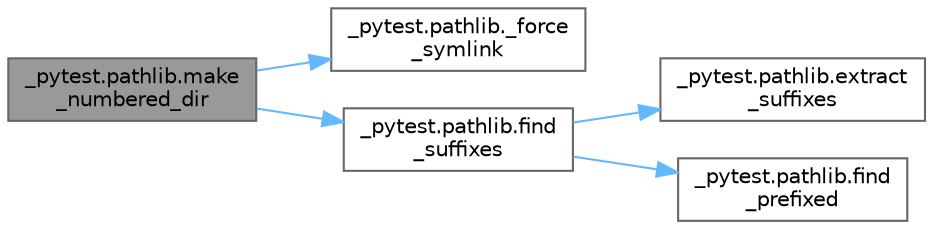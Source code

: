 digraph "_pytest.pathlib.make_numbered_dir"
{
 // LATEX_PDF_SIZE
  bgcolor="transparent";
  edge [fontname=Helvetica,fontsize=10,labelfontname=Helvetica,labelfontsize=10];
  node [fontname=Helvetica,fontsize=10,shape=box,height=0.2,width=0.4];
  rankdir="LR";
  Node1 [id="Node000001",label="_pytest.pathlib.make\l_numbered_dir",height=0.2,width=0.4,color="gray40", fillcolor="grey60", style="filled", fontcolor="black",tooltip=" "];
  Node1 -> Node2 [id="edge1_Node000001_Node000002",color="steelblue1",style="solid",tooltip=" "];
  Node2 [id="Node000002",label="_pytest.pathlib._force\l_symlink",height=0.2,width=0.4,color="grey40", fillcolor="white", style="filled",URL="$namespace__pytest_1_1pathlib.html#a2d36d17900127934577a8859d235bcfd",tooltip=" "];
  Node1 -> Node3 [id="edge2_Node000001_Node000003",color="steelblue1",style="solid",tooltip=" "];
  Node3 [id="Node000003",label="_pytest.pathlib.find\l_suffixes",height=0.2,width=0.4,color="grey40", fillcolor="white", style="filled",URL="$namespace__pytest_1_1pathlib.html#ae5a66215e40cad20f751eddc3c6e8721",tooltip=" "];
  Node3 -> Node4 [id="edge3_Node000003_Node000004",color="steelblue1",style="solid",tooltip=" "];
  Node4 [id="Node000004",label="_pytest.pathlib.extract\l_suffixes",height=0.2,width=0.4,color="grey40", fillcolor="white", style="filled",URL="$namespace__pytest_1_1pathlib.html#a0addba70a654b247e36cb4401bc7dc12",tooltip=" "];
  Node3 -> Node5 [id="edge4_Node000003_Node000005",color="steelblue1",style="solid",tooltip=" "];
  Node5 [id="Node000005",label="_pytest.pathlib.find\l_prefixed",height=0.2,width=0.4,color="grey40", fillcolor="white", style="filled",URL="$namespace__pytest_1_1pathlib.html#ab1843653a064d8dee4dcf9a5cc00679c",tooltip=" "];
}
